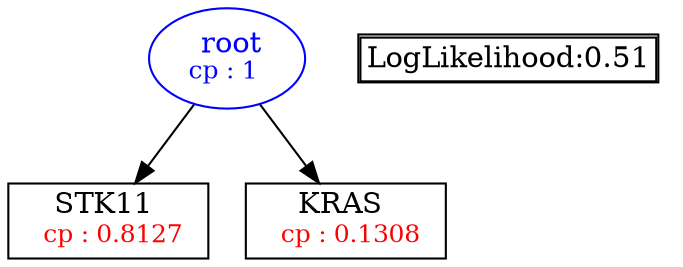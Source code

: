 digraph tree {
    "root" [label=<<font color='Blue'> root</font><br/><font color='Blue' POINT-SIZE='12'>cp : 1 </font>>, shape=oval, color=Blue];
    "S1" [label =<STK11 <br/> <font color='Red' POINT-SIZE='12'> cp : 0.8127 </font>>, shape=box];
    "S2" [label =<KRAS <br/> <font color='Red' POINT-SIZE='12'> cp : 0.1308 </font>>, shape=box];
    "root" -> "S1";
    "root" -> "S2";

    node[shape=plaintext]
    fontsize="10"
    struct1 [label=
    <<TABLE BORDER="1" CELLBORDER="1" CELLSPACING="0" >
    <TR><TD ALIGN="LEFT">LogLikelihood:0.51</TD></TR>
    </TABLE>>];

}
